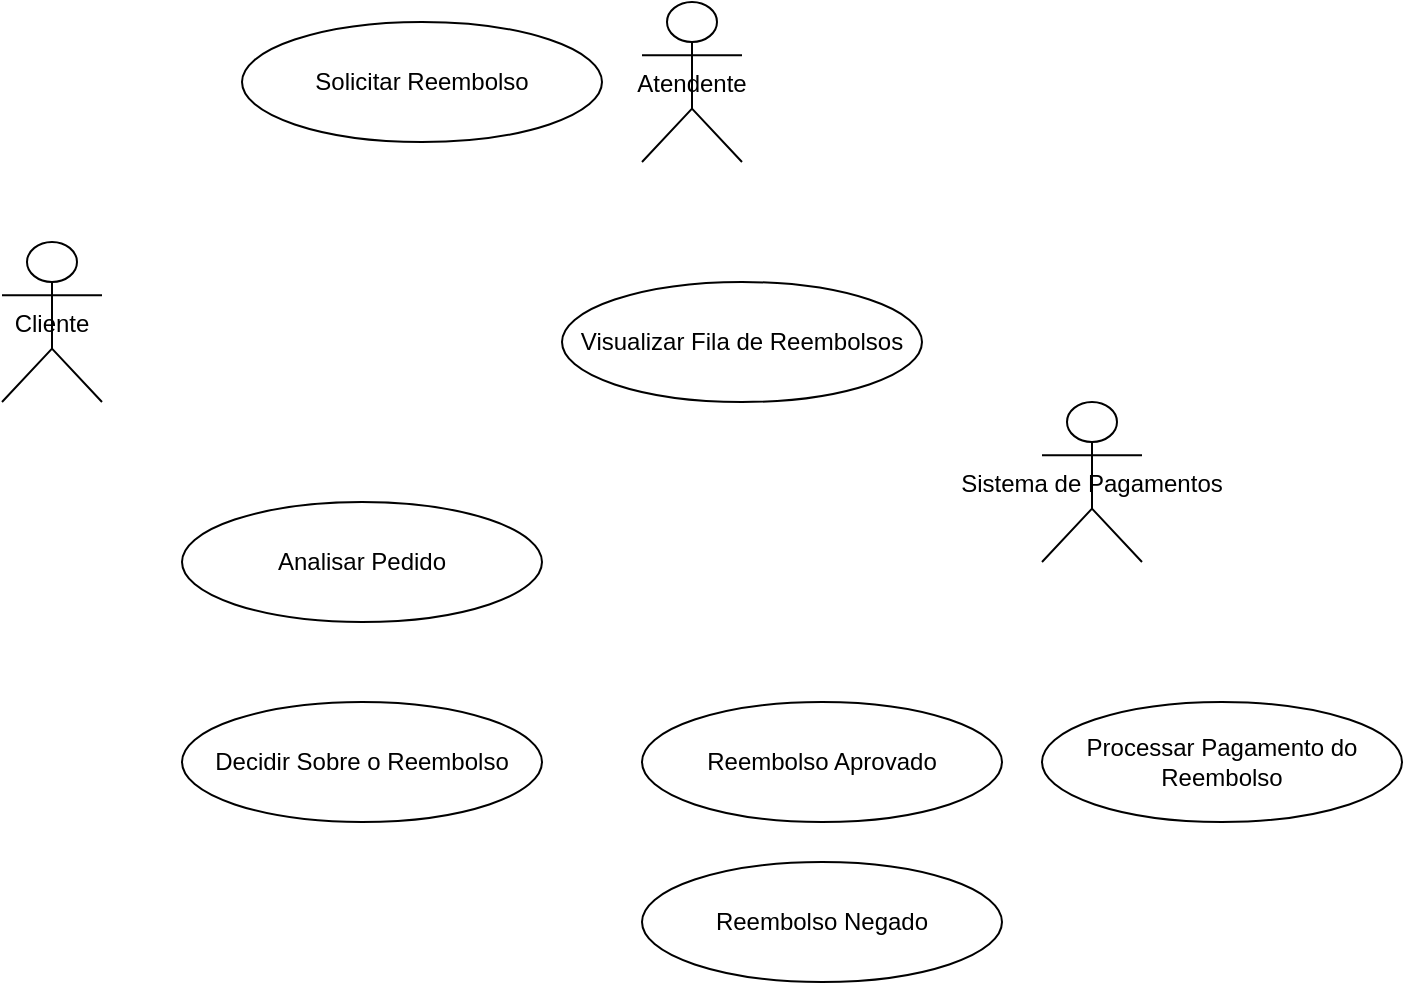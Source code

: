 <mxfile version="26.1.1">
  <diagram id="C5RBs43oDa-KdzZeNtuy" name="Page-1">
    <mxGraphModel dx="978" dy="511" grid="1" gridSize="10" guides="1" tooltips="1" connect="1" arrows="1" fold="1" page="1" pageScale="1" pageWidth="827" pageHeight="1169" math="0" shadow="0">
      <root>
        <mxCell id="WIyWlLk6GJQsqaUBKTNV-0" />
        <mxCell id="WIyWlLk6GJQsqaUBKTNV-1" parent="WIyWlLk6GJQsqaUBKTNV-0" />
        <mxCell id="uGcTRVJKF_D_v4Xx94uP-99" value="Atendente" style="shape=umlActor;" vertex="1" parent="WIyWlLk6GJQsqaUBKTNV-1">
          <mxGeometry x="350" y="150" width="50" height="80" as="geometry" />
        </mxCell>
        <mxCell id="uGcTRVJKF_D_v4Xx94uP-100" value="Sistema de Pagamentos" style="shape=umlActor;" vertex="1" parent="WIyWlLk6GJQsqaUBKTNV-1">
          <mxGeometry x="550" y="350" width="50" height="80" as="geometry" />
        </mxCell>
        <mxCell id="uGcTRVJKF_D_v4Xx94uP-101" value="Solicitar Reembolso" style="ellipse;whiteSpace=wrap;html=1;" vertex="1" parent="WIyWlLk6GJQsqaUBKTNV-1">
          <mxGeometry x="150" y="160" width="180" height="60" as="geometry" />
        </mxCell>
        <mxCell id="uGcTRVJKF_D_v4Xx94uP-102" value="Visualizar Fila de Reembolsos" style="ellipse;whiteSpace=wrap;html=1;" vertex="1" parent="WIyWlLk6GJQsqaUBKTNV-1">
          <mxGeometry x="310" y="290" width="180" height="60" as="geometry" />
        </mxCell>
        <mxCell id="uGcTRVJKF_D_v4Xx94uP-103" value="Analisar Pedido" style="ellipse;whiteSpace=wrap;html=1;" vertex="1" parent="WIyWlLk6GJQsqaUBKTNV-1">
          <mxGeometry x="120" y="400" width="180" height="60" as="geometry" />
        </mxCell>
        <mxCell id="uGcTRVJKF_D_v4Xx94uP-104" value="Decidir Sobre o Reembolso" style="ellipse;whiteSpace=wrap;html=1;" vertex="1" parent="WIyWlLk6GJQsqaUBKTNV-1">
          <mxGeometry x="120" y="500" width="180" height="60" as="geometry" />
        </mxCell>
        <mxCell id="uGcTRVJKF_D_v4Xx94uP-105" value="Reembolso Aprovado" style="ellipse;whiteSpace=wrap;html=1;" vertex="1" parent="WIyWlLk6GJQsqaUBKTNV-1">
          <mxGeometry x="350" y="500" width="180" height="60" as="geometry" />
        </mxCell>
        <mxCell id="uGcTRVJKF_D_v4Xx94uP-106" value="Reembolso Negado" style="ellipse;whiteSpace=wrap;html=1;" vertex="1" parent="WIyWlLk6GJQsqaUBKTNV-1">
          <mxGeometry x="350" y="580" width="180" height="60" as="geometry" />
        </mxCell>
        <mxCell id="uGcTRVJKF_D_v4Xx94uP-107" value="Processar Pagamento do Reembolso" style="ellipse;whiteSpace=wrap;html=1;" vertex="1" parent="WIyWlLk6GJQsqaUBKTNV-1">
          <mxGeometry x="550" y="500" width="180" height="60" as="geometry" />
        </mxCell>
        <mxCell id="uGcTRVJKF_D_v4Xx94uP-108" value="Cliente" style="shape=umlActor;" vertex="1" parent="WIyWlLk6GJQsqaUBKTNV-1">
          <mxGeometry x="30" y="270" width="50" height="80" as="geometry" />
        </mxCell>
      </root>
    </mxGraphModel>
  </diagram>
</mxfile>
